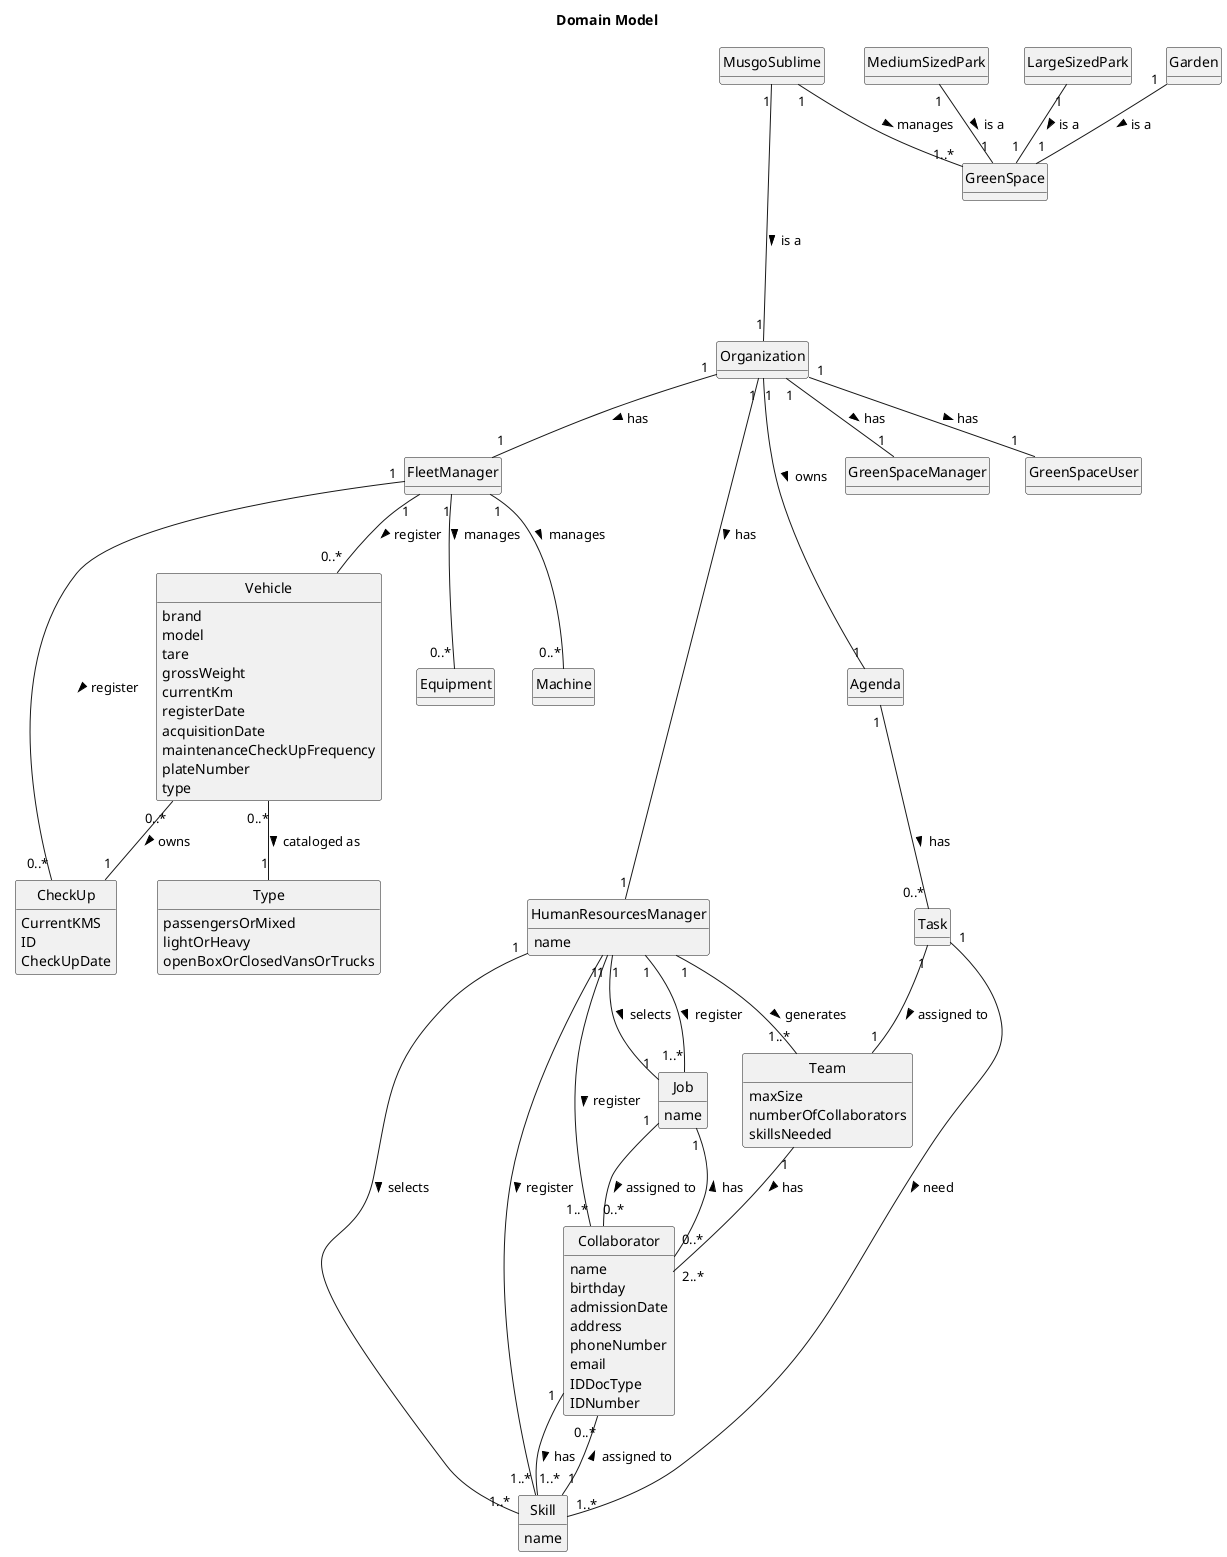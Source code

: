 @startuml
skinparam monochrome true
skinparam packageStyle rectangle
skinparam shadowing false

skinparam classAttributeIconSize 0
hide circle
hide methods

title Domain Model

class MusgoSublime {
}
class MediumSizedPark {
}
class LargeSizedPark {
}
class Garden {
}
class GreenSpace {
}

class Organization {
}

class FleetManager {
}
class HumanResourcesManager {
    name
}
class GreenSpaceManager {
}
class GreenSpaceUser {
}

class Equipment {
}
class Machine {
}
class Vehicle {
    brand
    model
    tare
    grossWeight
    currentKm
    registerDate
    acquisitionDate
    maintenanceCheckUpFrequency
    plateNumber
    type
}
class CheckUp {
    CurrentKMS
    ID
    CheckUpDate
}
class Type {
    passengersOrMixed
    lightOrHeavy
    openBoxOrClosedVansOrTrucks
}

class Job {
    name
}
class Collaborator {
    name
    birthday
    admissionDate
    address
    phoneNumber
    email
    IDDocType
    IDNumber
}
class Skill {
    name
}
class Team {
    maxSize
    numberOfCollaborators
    skillsNeeded
}

class Agenda {
}
class Task {
}

MusgoSublime "1" ---- "1" Organization : is a >
MusgoSublime "1" -- "1..*" GreenSpace : manages >
MediumSizedPark "1" -- "1" GreenSpace : is a >
Garden "1" -- "1" GreenSpace : is a >
LargeSizedPark "1" -- "1" GreenSpace : is a >
Organization "1" -- "1" FleetManager : has >
Organization "1" -- "1" HumanResourcesManager : has >
Organization "1" -- "1" GreenSpaceManager : has >
Organization "1" -- "1" GreenSpaceUser : has >
Organization "1" --- "1" Agenda : owns >
Collaborator "0..*" -- "1" Job : has >
Collaborator "1" -- "1..*" Skill : has >
HumanResourcesManager "1" -- "1" Job : selects  >
HumanResourcesManager "1" -- "1..*" Skill : selects  >
HumanResourcesManager "1" -- "1..*" Job : register  >
Job "1" -- "0..*" Collaborator : assigned to >
Skill "1" -- "0..*" Collaborator : assigned to >
HumanResourcesManager "1" -- "1..*" Collaborator : register >
HumanResourcesManager "1" -- "1..*" Skill : register >
HumanResourcesManager "1" -- "1..*" Team : generates >
FleetManager "1" -- "0..*" Vehicle : register >
FleetManager "1" -- "0..*" Equipment : manages >
FleetManager "1" -- "0..*" Machine : manages >
FleetManager "1" - "0..*" CheckUp : register >
Vehicle "0..*" -- "1" CheckUp : owns >
Vehicle "0..*" -- "1" Type : cataloged as >
Team "1" -- "2..*" Collaborator : has >
Task "1" -- "1..*" Skill : need >
Agenda "1" -- "0..*" Task : has >
Task "1" -- "1" Team : assigned to >

@enduml


